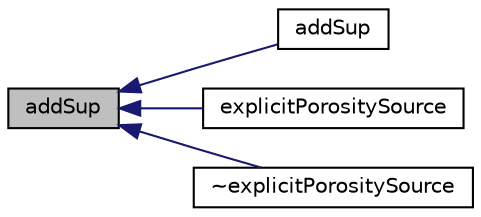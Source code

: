 digraph "addSup"
{
  bgcolor="transparent";
  edge [fontname="Helvetica",fontsize="10",labelfontname="Helvetica",labelfontsize="10"];
  node [fontname="Helvetica",fontsize="10",shape=record];
  rankdir="LR";
  Node1 [label="addSup",height=0.2,width=0.4,color="black", fillcolor="grey75", style="filled", fontcolor="black"];
  Node1 -> Node2 [dir="back",color="midnightblue",fontsize="10",style="solid",fontname="Helvetica"];
  Node2 [label="addSup",height=0.2,width=0.4,color="black",URL="$a00697.html#adc84a8ca9dcd47957cde0e01aadd984f",tooltip="Add implicit contribution to compressible momentum equation. "];
  Node1 -> Node3 [dir="back",color="midnightblue",fontsize="10",style="solid",fontname="Helvetica"];
  Node3 [label="explicitPorositySource",height=0.2,width=0.4,color="black",URL="$a00697.html#a19cc387c2bc3a1cea3bb7c9cf6ecda63",tooltip="Construct from components. "];
  Node1 -> Node4 [dir="back",color="midnightblue",fontsize="10",style="solid",fontname="Helvetica"];
  Node4 [label="~explicitPorositySource",height=0.2,width=0.4,color="black",URL="$a00697.html#a5155076f0c2351a07dc99bdfd9d56de9",tooltip="Destructor. "];
}

